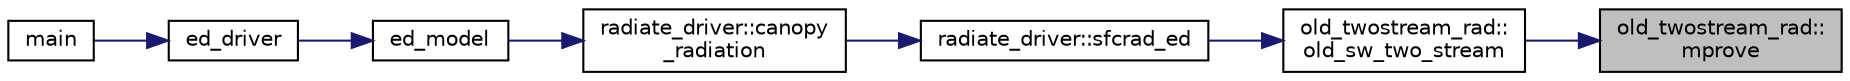 digraph "old_twostream_rad::mprove"
{
 // LATEX_PDF_SIZE
  edge [fontname="Helvetica",fontsize="10",labelfontname="Helvetica",labelfontsize="10"];
  node [fontname="Helvetica",fontsize="10",shape=record];
  rankdir="RL";
  Node1 [label="old_twostream_rad::\lmprove",height=0.2,width=0.4,color="black", fillcolor="grey75", style="filled", fontcolor="black",tooltip=" "];
  Node1 -> Node2 [dir="back",color="midnightblue",fontsize="10",style="solid"];
  Node2 [label="old_twostream_rad::\lold_sw_two_stream",height=0.2,width=0.4,color="black", fillcolor="white", style="filled",URL="$namespaceold__twostream__rad.html#afa4d0d8dac114379a6e2633cb4fb6693",tooltip=" "];
  Node2 -> Node3 [dir="back",color="midnightblue",fontsize="10",style="solid"];
  Node3 [label="radiate_driver::sfcrad_ed",height=0.2,width=0.4,color="black", fillcolor="white", style="filled",URL="$namespaceradiate__driver.html#a50b7bfb601418eea9365e95ed48add2b",tooltip=" "];
  Node3 -> Node4 [dir="back",color="midnightblue",fontsize="10",style="solid"];
  Node4 [label="radiate_driver::canopy\l_radiation",height=0.2,width=0.4,color="black", fillcolor="white", style="filled",URL="$namespaceradiate__driver.html#a97da645139685da924980f31f989e320",tooltip=" "];
  Node4 -> Node5 [dir="back",color="midnightblue",fontsize="10",style="solid"];
  Node5 [label="ed_model",height=0.2,width=0.4,color="black", fillcolor="white", style="filled",URL="$ed__model_8_f90.html#a9804b9ca3fcb1b4e17171d786d50c32c",tooltip="Begins, updates, and outputs results from ecosystem simulation."];
  Node5 -> Node6 [dir="back",color="midnightblue",fontsize="10",style="solid"];
  Node6 [label="ed_driver",height=0.2,width=0.4,color="black", fillcolor="white", style="filled",URL="$ed__driver_8_f90.html#a5706bd8bee60960fe8166de1870e47da",tooltip=" "];
  Node6 -> Node7 [dir="back",color="midnightblue",fontsize="10",style="solid"];
  Node7 [label="main",height=0.2,width=0.4,color="black", fillcolor="white", style="filled",URL="$edmain_8_f90.html#a8ec2266d83cd6c0b762cbcbc92c0af3d",tooltip=" "];
}
